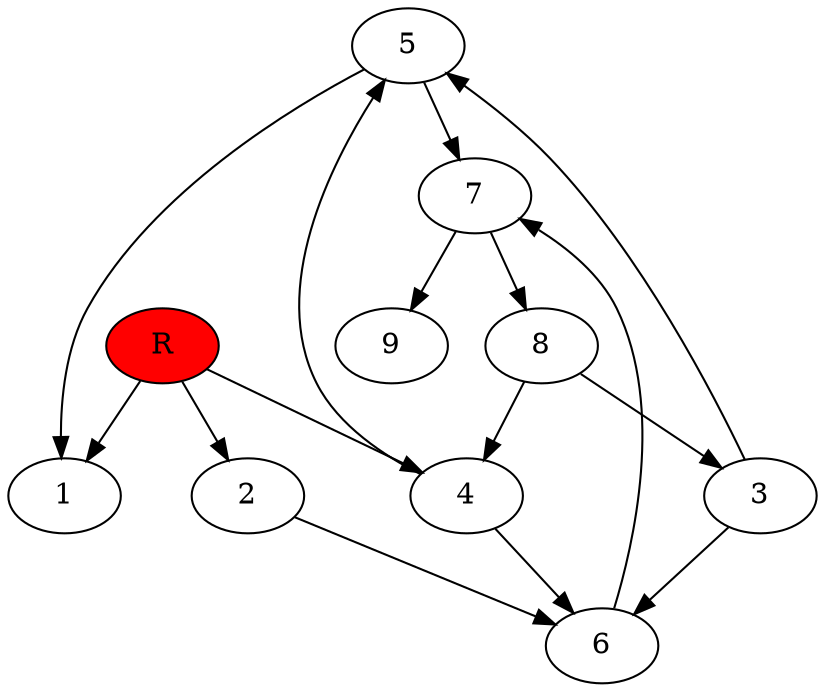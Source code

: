 digraph prb66364 {
	1
	2
	3
	4
	5
	6
	7
	8
	R [fillcolor="#ff0000" style=filled]
	2 -> 6
	3 -> 5
	3 -> 6
	4 -> 5
	4 -> 6
	5 -> 1
	5 -> 7
	6 -> 7
	7 -> 8
	7 -> 9
	8 -> 3
	8 -> 4
	R -> 1
	R -> 2
	R -> 4
}
